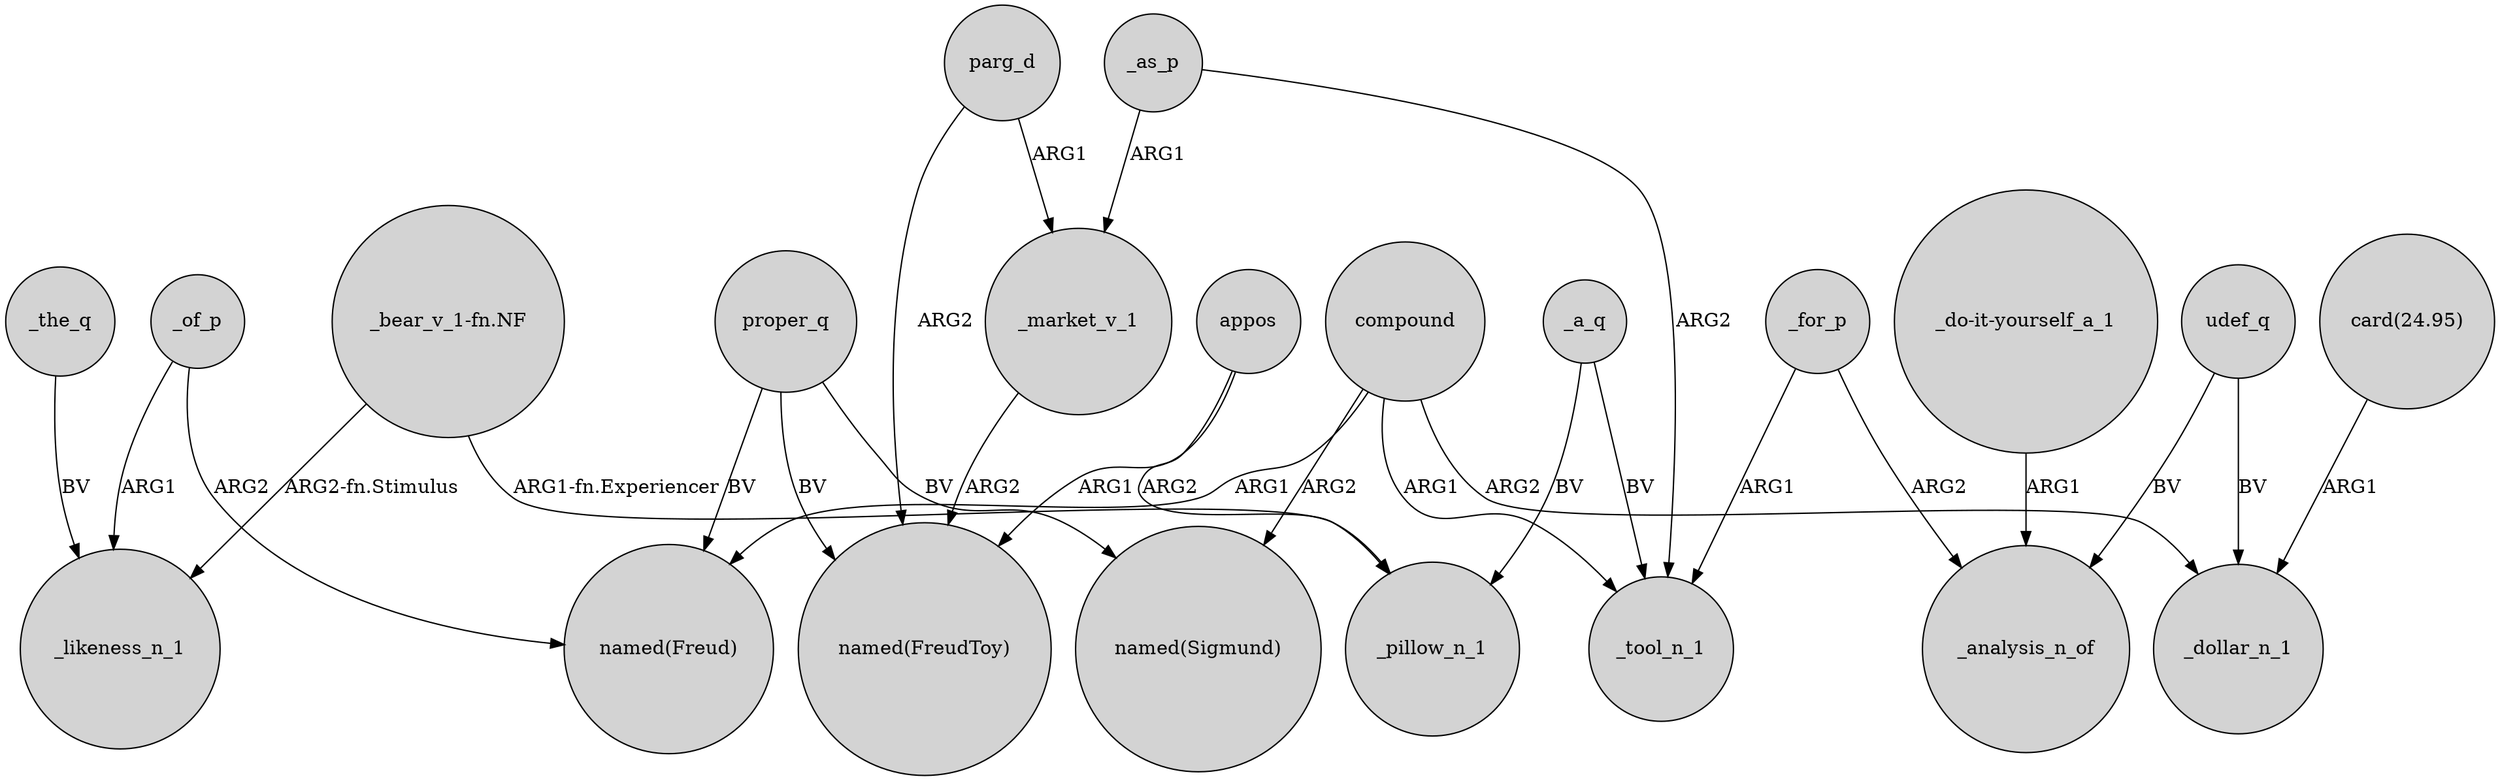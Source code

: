 digraph {
	node [shape=circle style=filled]
	_the_q -> _likeness_n_1 [label=BV]
	_as_p -> _tool_n_1 [label=ARG2]
	_for_p -> _tool_n_1 [label=ARG1]
	_for_p -> _analysis_n_of [label=ARG2]
	parg_d -> _market_v_1 [label=ARG1]
	proper_q -> "named(Sigmund)" [label=BV]
	compound -> "named(Freud)" [label=ARG1]
	_as_p -> _market_v_1 [label=ARG1]
	"_do-it-yourself_a_1" -> _analysis_n_of [label=ARG1]
	_a_q -> _tool_n_1 [label=BV]
	compound -> "named(Sigmund)" [label=ARG2]
	_a_q -> _pillow_n_1 [label=BV]
	"card(24.95)" -> _dollar_n_1 [label=ARG1]
	_of_p -> _likeness_n_1 [label=ARG1]
	parg_d -> "named(FreudToy)" [label=ARG2]
	"_bear_v_1-fn.NF" -> _likeness_n_1 [label="ARG2-fn.Stimulus"]
	_market_v_1 -> "named(FreudToy)" [label=ARG2]
	_of_p -> "named(Freud)" [label=ARG2]
	proper_q -> "named(Freud)" [label=BV]
	appos -> "named(FreudToy)" [label=ARG1]
	proper_q -> "named(FreudToy)" [label=BV]
	compound -> _dollar_n_1 [label=ARG2]
	appos -> _pillow_n_1 [label=ARG2]
	compound -> _tool_n_1 [label=ARG1]
	udef_q -> _dollar_n_1 [label=BV]
	udef_q -> _analysis_n_of [label=BV]
	"_bear_v_1-fn.NF" -> _pillow_n_1 [label="ARG1-fn.Experiencer"]
}
